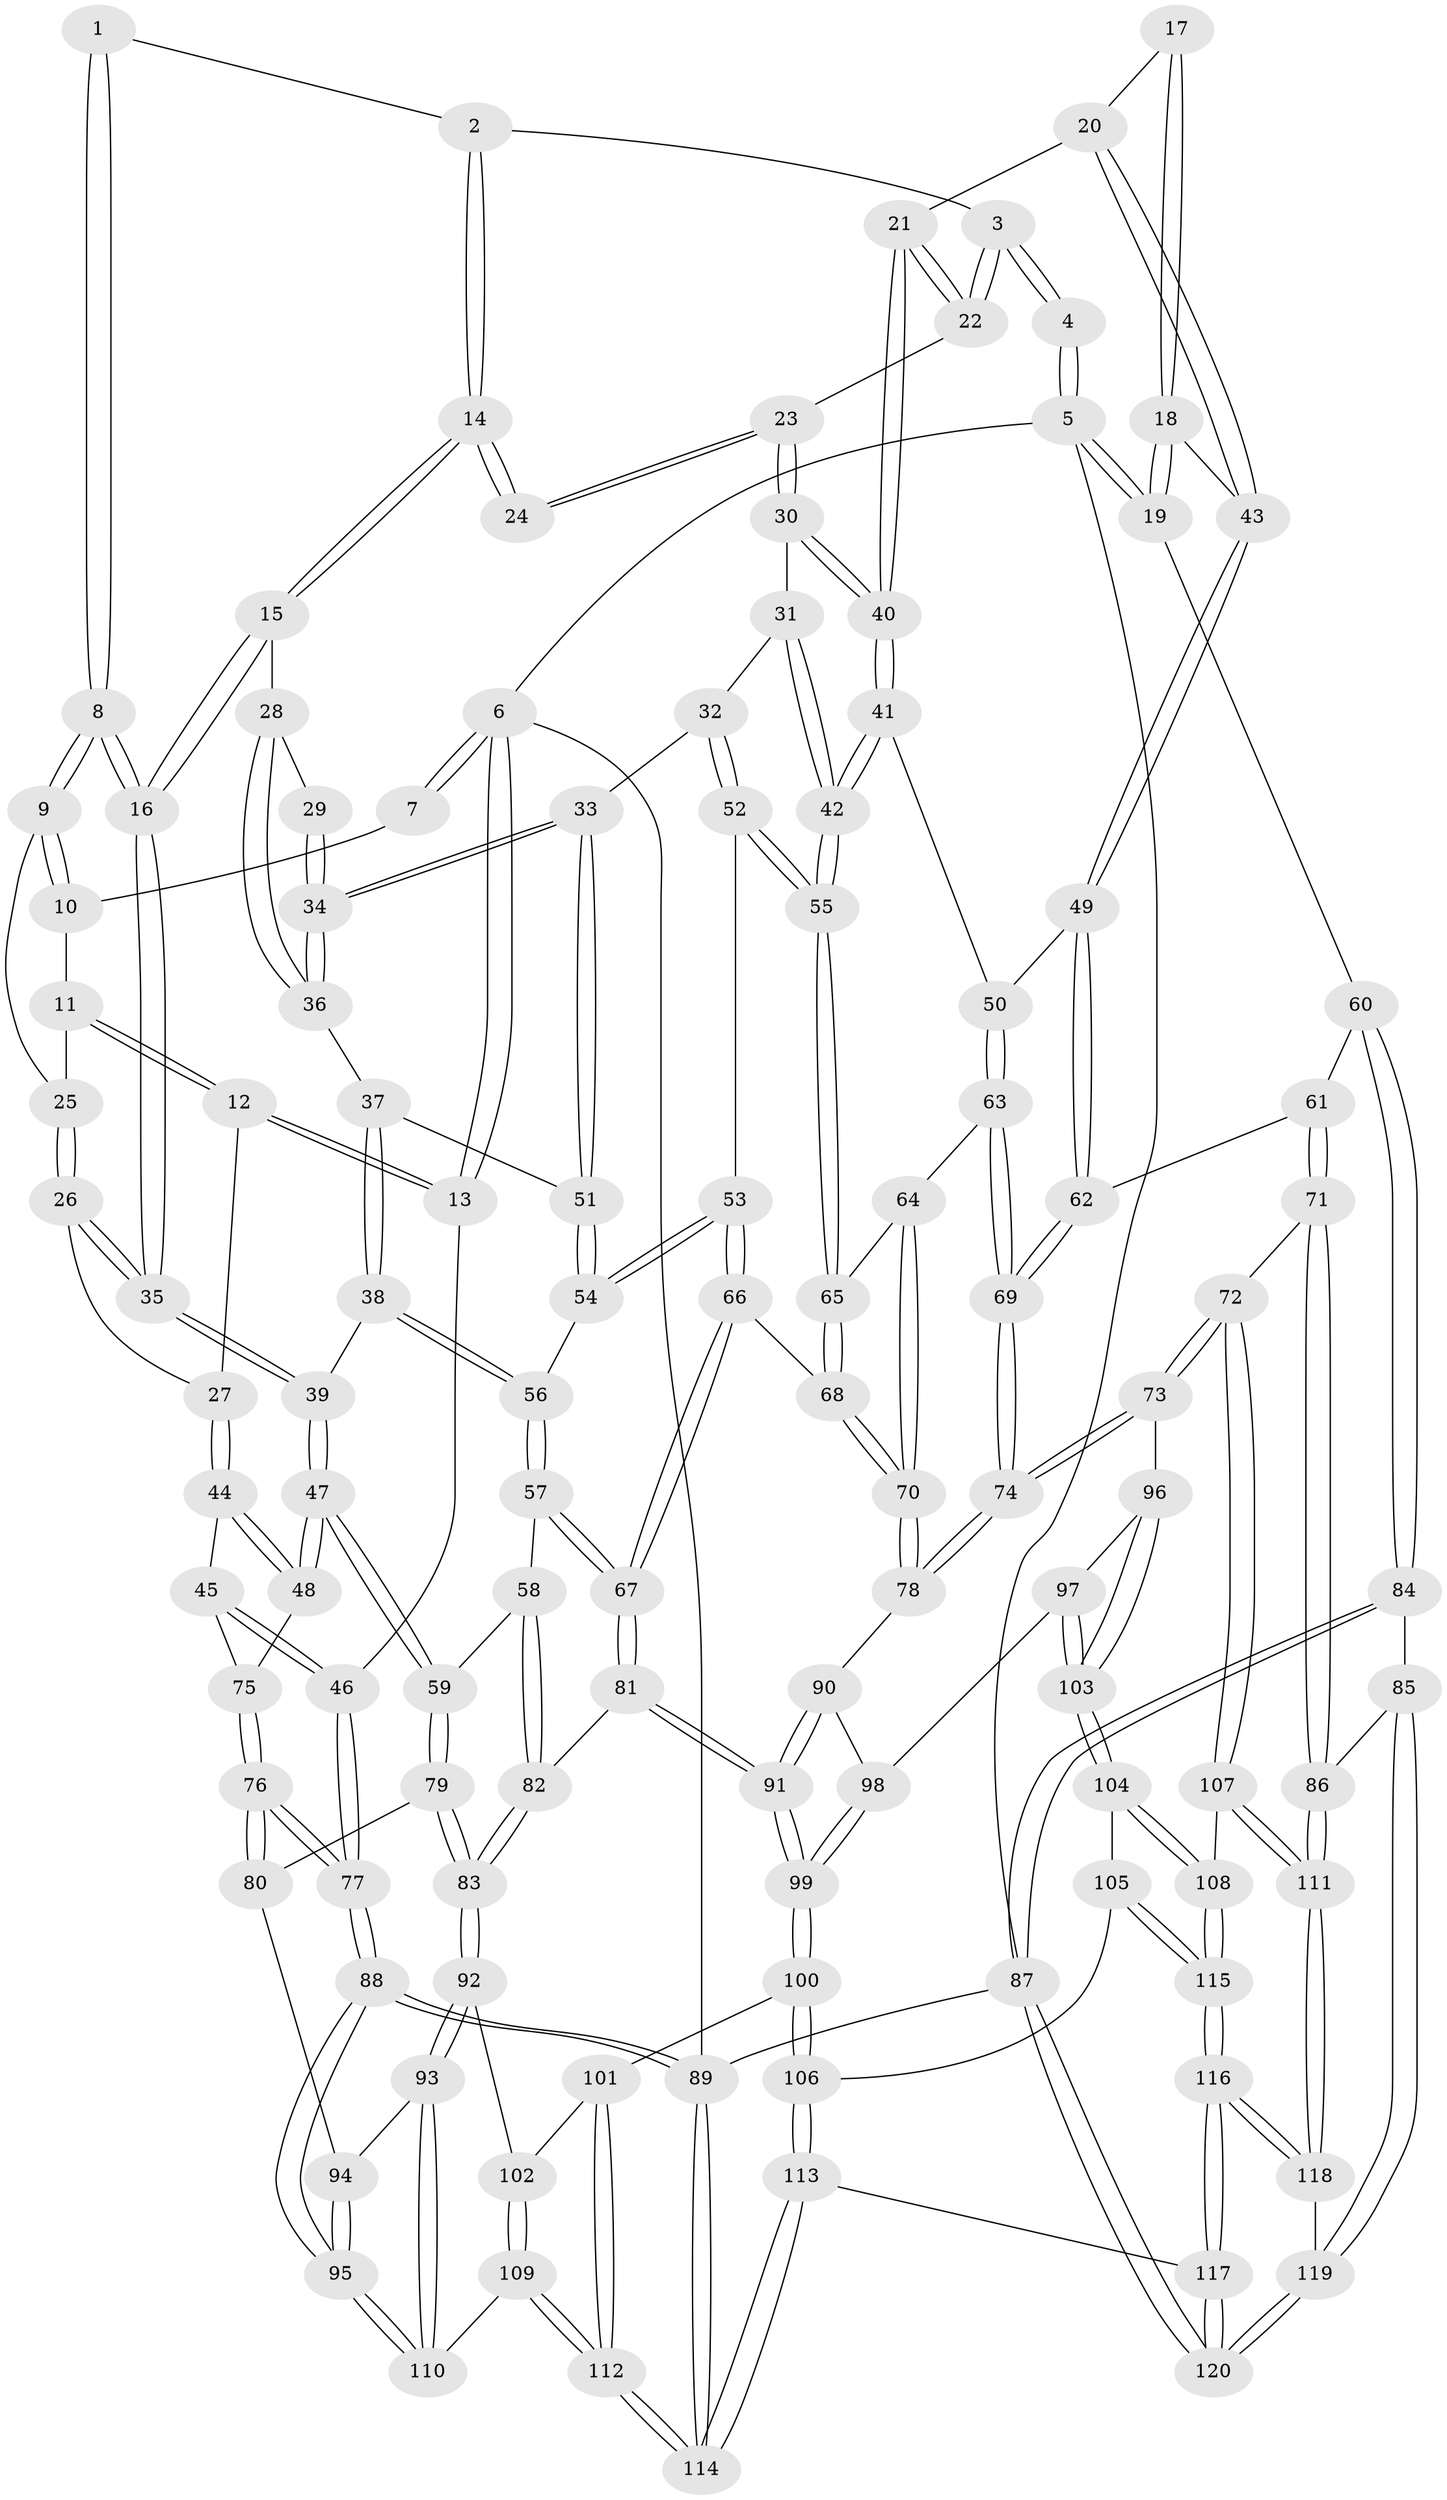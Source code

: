 // Generated by graph-tools (version 1.1) at 2025/03/03/09/25 03:03:12]
// undirected, 120 vertices, 297 edges
graph export_dot {
graph [start="1"]
  node [color=gray90,style=filled];
  1 [pos="+0.2918668426014134+0"];
  2 [pos="+0.5220742915460798+0"];
  3 [pos="+0.7214332882967985+0"];
  4 [pos="+0.7720151109418917+0"];
  5 [pos="+1+0"];
  6 [pos="+0+0"];
  7 [pos="+0.1425107122720937+0"];
  8 [pos="+0.23702556633304447+0.12443079958159421"];
  9 [pos="+0.21882086181974728+0.11897165551215368"];
  10 [pos="+0.14897107982598068+0"];
  11 [pos="+0.12984600148656078+0.10962091068043738"];
  12 [pos="+0.016801685928739298+0.12317335400756858"];
  13 [pos="+0+0"];
  14 [pos="+0.34750183831370135+0.11366556621994986"];
  15 [pos="+0.33181086238382573+0.12963245632975265"];
  16 [pos="+0.2730133616313916+0.14580074618601907"];
  17 [pos="+0.8097610254580516+0"];
  18 [pos="+0.9719406261270942+0.2574095079849091"];
  19 [pos="+1+0.2574888012025118"];
  20 [pos="+0.8368330526016952+0.24291319358637878"];
  21 [pos="+0.7453121777952079+0.24591078800802407"];
  22 [pos="+0.6766942591398803+0"];
  23 [pos="+0.5878199202131471+0.14397700694313276"];
  24 [pos="+0.5106112813178438+0.1625882163160747"];
  25 [pos="+0.1538449743677802+0.11549032472981004"];
  26 [pos="+0.13896205990288216+0.23725260192246442"];
  27 [pos="+0.08161147814236913+0.2550207441236196"];
  28 [pos="+0.3685821075276399+0.17785237518296246"];
  29 [pos="+0.4738760177501382+0.1988697961940407"];
  30 [pos="+0.587277825469681+0.17386385118302683"];
  31 [pos="+0.5852973477970373+0.1829151582276652"];
  32 [pos="+0.47126167580385436+0.2806015292710629"];
  33 [pos="+0.45935250220336776+0.27446045875084213"];
  34 [pos="+0.453332097083246+0.26629592852561457"];
  35 [pos="+0.2450246759755494+0.279058674777902"];
  36 [pos="+0.3988748327112906+0.23887719990467307"];
  37 [pos="+0.3680374247123356+0.28306373282219033"];
  38 [pos="+0.30343900573655663+0.307991112213041"];
  39 [pos="+0.24575710462936412+0.2923269604884482"];
  40 [pos="+0.7206292880340504+0.2921664485666814"];
  41 [pos="+0.7147407399172323+0.3186151504098926"];
  42 [pos="+0.5966139504769066+0.341390614647146"];
  43 [pos="+0.9100863905135294+0.29682300694127733"];
  44 [pos="+0.07871021720741478+0.31647853417625293"];
  45 [pos="+0+0.312737878704443"];
  46 [pos="+0+0.3048587368074733"];
  47 [pos="+0.17233850222530472+0.4107976075054483"];
  48 [pos="+0.15524400776848918+0.405913727316874"];
  49 [pos="+0.8702169085618007+0.38565462279958945"];
  50 [pos="+0.7340583623214866+0.34016296821501085"];
  51 [pos="+0.40429245355597765+0.32684071840411194"];
  52 [pos="+0.523733087807713+0.3549803340318819"];
  53 [pos="+0.4592558064409673+0.3969034117182578"];
  54 [pos="+0.39233044331106587+0.37963382494640535"];
  55 [pos="+0.5786268082723075+0.3615174000888832"];
  56 [pos="+0.38150576453680957+0.3828972097019434"];
  57 [pos="+0.36774649865669207+0.40199953243577285"];
  58 [pos="+0.24852762996247532+0.45125130248496903"];
  59 [pos="+0.17398737866216418+0.4136864828134028"];
  60 [pos="+1+0.30084391046585324"];
  61 [pos="+0.8798706497639046+0.41080165077622915"];
  62 [pos="+0.8732022216782509+0.4025041494138238"];
  63 [pos="+0.702679478134532+0.46410227939046517"];
  64 [pos="+0.6799005068096969+0.4545962490453055"];
  65 [pos="+0.5895029531858677+0.4030677629538206"];
  66 [pos="+0.4603399312016301+0.5016380347886608"];
  67 [pos="+0.40000496719349377+0.5369920058322569"];
  68 [pos="+0.5520305092436333+0.5180823744813245"];
  69 [pos="+0.7303102574314776+0.5072164358184255"];
  70 [pos="+0.564717181199889+0.537834804563455"];
  71 [pos="+1+0.6101294134015963"];
  72 [pos="+0.7596249031746897+0.6407553371556503"];
  73 [pos="+0.7415533132229987+0.6250306833372421"];
  74 [pos="+0.7218837935000977+0.597773895814368"];
  75 [pos="+0.1087203422966482+0.4214684055241172"];
  76 [pos="+0+0.5957827750244945"];
  77 [pos="+0+0.5996285040290882"];
  78 [pos="+0.5830914759939638+0.5721762430604465"];
  79 [pos="+0.13714674835875426+0.5847078414961406"];
  80 [pos="+0.13104733313707093+0.5906595387309348"];
  81 [pos="+0.3593177078657345+0.5848208849734713"];
  82 [pos="+0.3506718372819329+0.5864987492532909"];
  83 [pos="+0.3160201289737554+0.6241818459550276"];
  84 [pos="+1+0.6480196445408816"];
  85 [pos="+1+0.6459740435984731"];
  86 [pos="+1+0.6387934580996717"];
  87 [pos="+1+1"];
  88 [pos="+0+0.8666934895364995"];
  89 [pos="+0+1"];
  90 [pos="+0.5418474232063257+0.6263810542431909"];
  91 [pos="+0.4340925479982494+0.6351610486249596"];
  92 [pos="+0.2970837477134566+0.6943430895645265"];
  93 [pos="+0.1665885672208416+0.7988623267740068"];
  94 [pos="+0.13429189767474725+0.6237057088394263"];
  95 [pos="+0+0.8516460867649339"];
  96 [pos="+0.6438769136232674+0.681643824526214"];
  97 [pos="+0.5554791076202127+0.6699492325786747"];
  98 [pos="+0.546946970579178+0.6539994857869099"];
  99 [pos="+0.45899779148022085+0.75895623658867"];
  100 [pos="+0.45835994606350444+0.7786428461290267"];
  101 [pos="+0.4338070104506029+0.7907610050601862"];
  102 [pos="+0.3828738994292085+0.7744223786135608"];
  103 [pos="+0.5782786755442526+0.7478944728992477"];
  104 [pos="+0.5741545516049816+0.7904742951455992"];
  105 [pos="+0.5464109131471948+0.8025016243007904"];
  106 [pos="+0.5449616057734565+0.8029916567640609"];
  107 [pos="+0.7359112341362265+0.7932138545549642"];
  108 [pos="+0.6685163332599937+0.8144646982783719"];
  109 [pos="+0.2242715108124344+0.9136364523892644"];
  110 [pos="+0.14921491135960135+0.834098490248683"];
  111 [pos="+0.8039777733242579+0.8610452687757407"];
  112 [pos="+0.34864500825480454+1"];
  113 [pos="+0.4818465381580939+1"];
  114 [pos="+0.3660213062360222+1"];
  115 [pos="+0.6311220073669175+0.9596335442824163"];
  116 [pos="+0.6031620431665172+1"];
  117 [pos="+0.581709731980055+1"];
  118 [pos="+0.8049270371624385+0.8647953751596514"];
  119 [pos="+0.8652190793827904+0.923684580436634"];
  120 [pos="+1+1"];
  1 -- 2;
  1 -- 8;
  1 -- 8;
  2 -- 3;
  2 -- 14;
  2 -- 14;
  3 -- 4;
  3 -- 4;
  3 -- 22;
  3 -- 22;
  4 -- 5;
  4 -- 5;
  5 -- 6;
  5 -- 19;
  5 -- 19;
  5 -- 87;
  6 -- 7;
  6 -- 7;
  6 -- 13;
  6 -- 13;
  6 -- 89;
  7 -- 10;
  8 -- 9;
  8 -- 9;
  8 -- 16;
  8 -- 16;
  9 -- 10;
  9 -- 10;
  9 -- 25;
  10 -- 11;
  11 -- 12;
  11 -- 12;
  11 -- 25;
  12 -- 13;
  12 -- 13;
  12 -- 27;
  13 -- 46;
  14 -- 15;
  14 -- 15;
  14 -- 24;
  14 -- 24;
  15 -- 16;
  15 -- 16;
  15 -- 28;
  16 -- 35;
  16 -- 35;
  17 -- 18;
  17 -- 18;
  17 -- 20;
  18 -- 19;
  18 -- 19;
  18 -- 43;
  19 -- 60;
  20 -- 21;
  20 -- 43;
  20 -- 43;
  21 -- 22;
  21 -- 22;
  21 -- 40;
  21 -- 40;
  22 -- 23;
  23 -- 24;
  23 -- 24;
  23 -- 30;
  23 -- 30;
  25 -- 26;
  25 -- 26;
  26 -- 27;
  26 -- 35;
  26 -- 35;
  27 -- 44;
  27 -- 44;
  28 -- 29;
  28 -- 36;
  28 -- 36;
  29 -- 34;
  29 -- 34;
  30 -- 31;
  30 -- 40;
  30 -- 40;
  31 -- 32;
  31 -- 42;
  31 -- 42;
  32 -- 33;
  32 -- 52;
  32 -- 52;
  33 -- 34;
  33 -- 34;
  33 -- 51;
  33 -- 51;
  34 -- 36;
  34 -- 36;
  35 -- 39;
  35 -- 39;
  36 -- 37;
  37 -- 38;
  37 -- 38;
  37 -- 51;
  38 -- 39;
  38 -- 56;
  38 -- 56;
  39 -- 47;
  39 -- 47;
  40 -- 41;
  40 -- 41;
  41 -- 42;
  41 -- 42;
  41 -- 50;
  42 -- 55;
  42 -- 55;
  43 -- 49;
  43 -- 49;
  44 -- 45;
  44 -- 48;
  44 -- 48;
  45 -- 46;
  45 -- 46;
  45 -- 75;
  46 -- 77;
  46 -- 77;
  47 -- 48;
  47 -- 48;
  47 -- 59;
  47 -- 59;
  48 -- 75;
  49 -- 50;
  49 -- 62;
  49 -- 62;
  50 -- 63;
  50 -- 63;
  51 -- 54;
  51 -- 54;
  52 -- 53;
  52 -- 55;
  52 -- 55;
  53 -- 54;
  53 -- 54;
  53 -- 66;
  53 -- 66;
  54 -- 56;
  55 -- 65;
  55 -- 65;
  56 -- 57;
  56 -- 57;
  57 -- 58;
  57 -- 67;
  57 -- 67;
  58 -- 59;
  58 -- 82;
  58 -- 82;
  59 -- 79;
  59 -- 79;
  60 -- 61;
  60 -- 84;
  60 -- 84;
  61 -- 62;
  61 -- 71;
  61 -- 71;
  62 -- 69;
  62 -- 69;
  63 -- 64;
  63 -- 69;
  63 -- 69;
  64 -- 65;
  64 -- 70;
  64 -- 70;
  65 -- 68;
  65 -- 68;
  66 -- 67;
  66 -- 67;
  66 -- 68;
  67 -- 81;
  67 -- 81;
  68 -- 70;
  68 -- 70;
  69 -- 74;
  69 -- 74;
  70 -- 78;
  70 -- 78;
  71 -- 72;
  71 -- 86;
  71 -- 86;
  72 -- 73;
  72 -- 73;
  72 -- 107;
  72 -- 107;
  73 -- 74;
  73 -- 74;
  73 -- 96;
  74 -- 78;
  74 -- 78;
  75 -- 76;
  75 -- 76;
  76 -- 77;
  76 -- 77;
  76 -- 80;
  76 -- 80;
  77 -- 88;
  77 -- 88;
  78 -- 90;
  79 -- 80;
  79 -- 83;
  79 -- 83;
  80 -- 94;
  81 -- 82;
  81 -- 91;
  81 -- 91;
  82 -- 83;
  82 -- 83;
  83 -- 92;
  83 -- 92;
  84 -- 85;
  84 -- 87;
  84 -- 87;
  85 -- 86;
  85 -- 119;
  85 -- 119;
  86 -- 111;
  86 -- 111;
  87 -- 120;
  87 -- 120;
  87 -- 89;
  88 -- 89;
  88 -- 89;
  88 -- 95;
  88 -- 95;
  89 -- 114;
  89 -- 114;
  90 -- 91;
  90 -- 91;
  90 -- 98;
  91 -- 99;
  91 -- 99;
  92 -- 93;
  92 -- 93;
  92 -- 102;
  93 -- 94;
  93 -- 110;
  93 -- 110;
  94 -- 95;
  94 -- 95;
  95 -- 110;
  95 -- 110;
  96 -- 97;
  96 -- 103;
  96 -- 103;
  97 -- 98;
  97 -- 103;
  97 -- 103;
  98 -- 99;
  98 -- 99;
  99 -- 100;
  99 -- 100;
  100 -- 101;
  100 -- 106;
  100 -- 106;
  101 -- 102;
  101 -- 112;
  101 -- 112;
  102 -- 109;
  102 -- 109;
  103 -- 104;
  103 -- 104;
  104 -- 105;
  104 -- 108;
  104 -- 108;
  105 -- 106;
  105 -- 115;
  105 -- 115;
  106 -- 113;
  106 -- 113;
  107 -- 108;
  107 -- 111;
  107 -- 111;
  108 -- 115;
  108 -- 115;
  109 -- 110;
  109 -- 112;
  109 -- 112;
  111 -- 118;
  111 -- 118;
  112 -- 114;
  112 -- 114;
  113 -- 114;
  113 -- 114;
  113 -- 117;
  115 -- 116;
  115 -- 116;
  116 -- 117;
  116 -- 117;
  116 -- 118;
  116 -- 118;
  117 -- 120;
  117 -- 120;
  118 -- 119;
  119 -- 120;
  119 -- 120;
}
